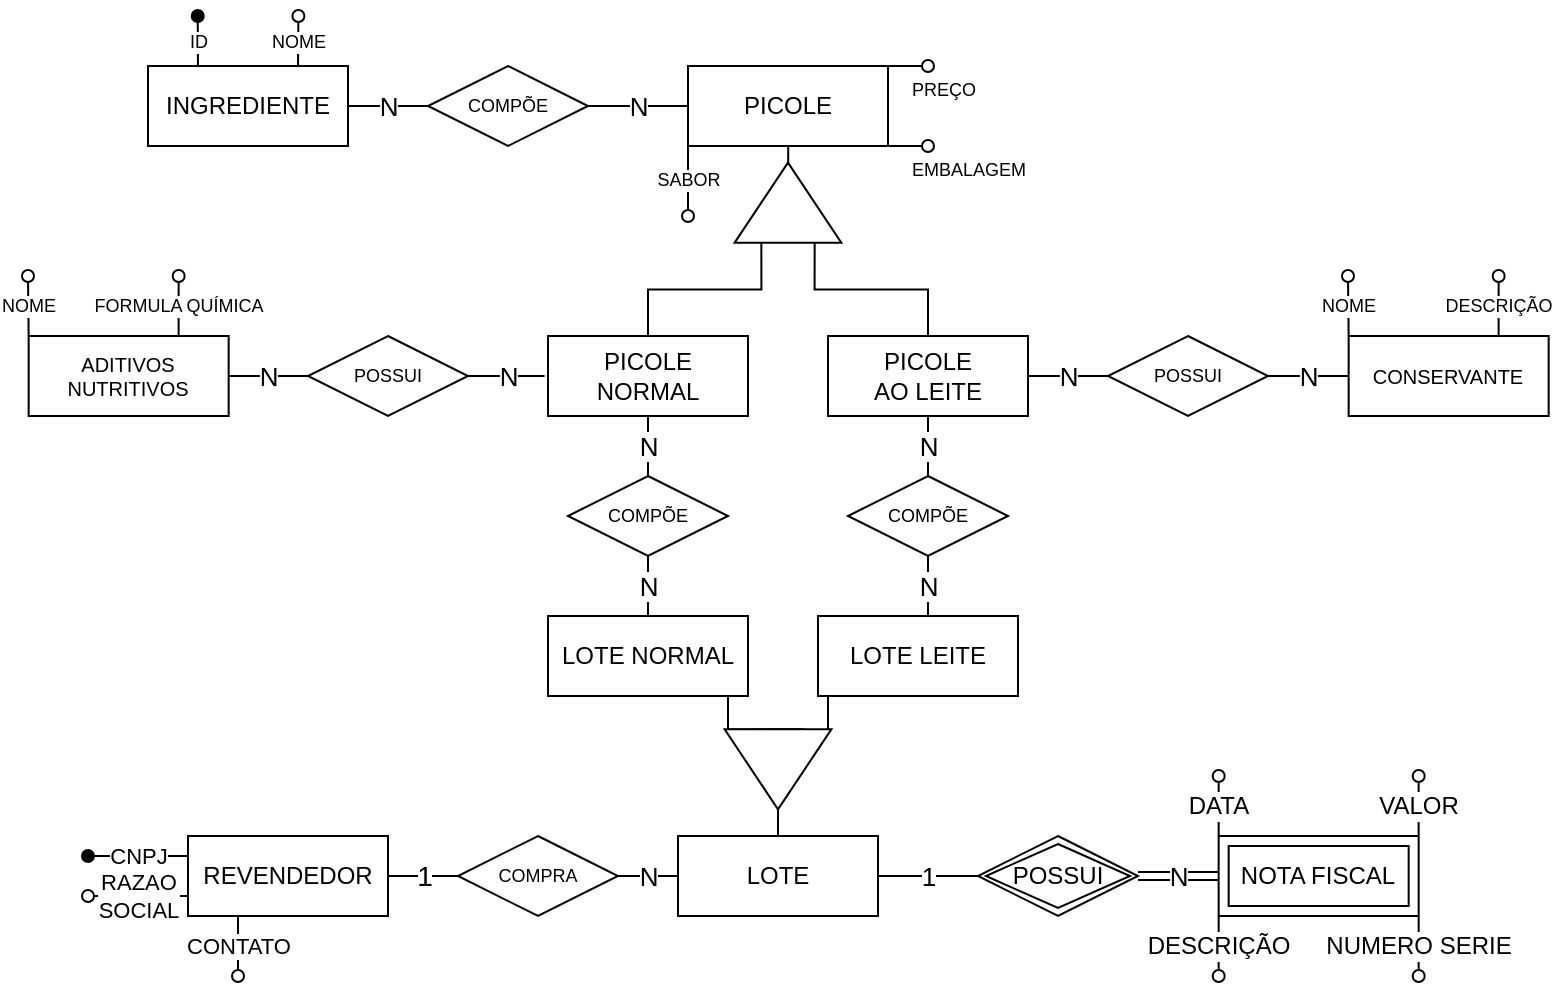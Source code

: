 <mxfile version="14.4.3" type="device"><diagram id="4mW_U4mllwCCYMrtTb7e" name="Página-1"><mxGraphModel dx="774" dy="694" grid="1" gridSize="10" guides="1" tooltips="1" connect="1" arrows="1" fold="1" page="1" pageScale="1" pageWidth="827" pageHeight="1169" math="0" shadow="0"><root><mxCell id="0"/><mxCell id="1" parent="0"/><mxCell id="f0YP1GTBWZzyE04umKrS-4" value="PICOLE&lt;br&gt;NORMAL" style="whiteSpace=wrap;html=1;align=center;" parent="1" vertex="1"><mxGeometry x="280" y="670" width="100" height="40" as="geometry"/></mxCell><mxCell id="Dek26GaDT8S2X4Lu00Ps-14" value="N" style="edgeStyle=orthogonalEdgeStyle;rounded=0;orthogonalLoop=1;jettySize=auto;html=1;endArrow=none;endFill=0;fontSize=13;" parent="1" source="f0YP1GTBWZzyE04umKrS-5" target="Dek26GaDT8S2X4Lu00Ps-13" edge="1"><mxGeometry relative="1" as="geometry"/></mxCell><mxCell id="f0YP1GTBWZzyE04umKrS-5" value="PICOLE&lt;br&gt;AO LEITE" style="whiteSpace=wrap;html=1;align=center;" parent="1" vertex="1"><mxGeometry x="420" y="670" width="100" height="40" as="geometry"/></mxCell><mxCell id="f0YP1GTBWZzyE04umKrS-18" value="N" style="edgeStyle=orthogonalEdgeStyle;rounded=0;orthogonalLoop=1;jettySize=auto;html=1;exitX=0;exitY=0.5;exitDx=0;exitDy=0;entryX=1;entryY=0.5;entryDx=0;entryDy=0;endArrow=none;endFill=0;fontSize=13;" parent="1" source="f0YP1GTBWZzyE04umKrS-17" target="f0YP1GTBWZzyE04umKrS-16" edge="1"><mxGeometry relative="1" as="geometry"/></mxCell><mxCell id="f0YP1GTBWZzyE04umKrS-19" value="N" style="edgeStyle=orthogonalEdgeStyle;rounded=0;orthogonalLoop=1;jettySize=auto;html=1;exitX=1;exitY=0.5;exitDx=0;exitDy=0;entryX=-0.017;entryY=0.508;entryDx=0;entryDy=0;entryPerimeter=0;endArrow=none;endFill=0;fontSize=13;" parent="1" source="f0YP1GTBWZzyE04umKrS-17" target="f0YP1GTBWZzyE04umKrS-4" edge="1"><mxGeometry relative="1" as="geometry"/></mxCell><mxCell id="f0YP1GTBWZzyE04umKrS-17" value="POSSUI" style="shape=rhombus;perimeter=rhombusPerimeter;whiteSpace=wrap;html=1;align=center;fontSize=9;" parent="1" vertex="1"><mxGeometry x="160" y="670" width="80" height="40" as="geometry"/></mxCell><mxCell id="f0YP1GTBWZzyE04umKrS-22" value="" style="group" parent="1" vertex="1" connectable="0"><mxGeometry x="19.997" y="640" width="100.333" height="70" as="geometry"/></mxCell><mxCell id="f0YP1GTBWZzyE04umKrS-20" value="NOME" style="edgeStyle=orthogonalEdgeStyle;rounded=0;orthogonalLoop=1;jettySize=auto;html=1;exitX=0;exitY=0;exitDx=0;exitDy=0;endArrow=oval;endFill=0;fontSize=9;" parent="f0YP1GTBWZzyE04umKrS-22" source="f0YP1GTBWZzyE04umKrS-16" edge="1"><mxGeometry relative="1" as="geometry"><mxPoint as="targetPoint"/></mxGeometry></mxCell><mxCell id="f0YP1GTBWZzyE04umKrS-21" value="FORMULA QUÍMICA" style="edgeStyle=orthogonalEdgeStyle;rounded=0;orthogonalLoop=1;jettySize=auto;html=1;exitX=0.75;exitY=0;exitDx=0;exitDy=0;endArrow=oval;endFill=0;fontSize=9;" parent="f0YP1GTBWZzyE04umKrS-22" source="f0YP1GTBWZzyE04umKrS-16" edge="1"><mxGeometry relative="1" as="geometry"><mxPoint x="75.333" as="targetPoint"/><Array as="points"><mxPoint x="75.333" y="20"/><mxPoint x="75.333" y="20"/></Array></mxGeometry></mxCell><mxCell id="f0YP1GTBWZzyE04umKrS-16" value="&lt;font size=&quot;1&quot;&gt;ADITIVOS&lt;br&gt;NUTRITIVOS&lt;br&gt;&lt;/font&gt;" style="shape=wrap;margin=3;double=1;whiteSpace=wrap;html=1;align=center;fontSize=9;" parent="f0YP1GTBWZzyE04umKrS-22" vertex="1"><mxGeometry x="0.333" y="30" width="100" height="40" as="geometry"/></mxCell><mxCell id="f0YP1GTBWZzyE04umKrS-23" value="" style="group" parent="1" vertex="1" connectable="0"><mxGeometry x="679.997" y="640" width="100.333" height="70" as="geometry"/></mxCell><mxCell id="f0YP1GTBWZzyE04umKrS-24" value="NOME" style="edgeStyle=orthogonalEdgeStyle;rounded=0;orthogonalLoop=1;jettySize=auto;html=1;exitX=0;exitY=0;exitDx=0;exitDy=0;endArrow=oval;endFill=0;fontSize=9;" parent="f0YP1GTBWZzyE04umKrS-23" source="f0YP1GTBWZzyE04umKrS-26" edge="1"><mxGeometry relative="1" as="geometry"><mxPoint as="targetPoint"/></mxGeometry></mxCell><mxCell id="f0YP1GTBWZzyE04umKrS-25" value="DESCRIÇÃO" style="edgeStyle=orthogonalEdgeStyle;rounded=0;orthogonalLoop=1;jettySize=auto;html=1;exitX=0.75;exitY=0;exitDx=0;exitDy=0;endArrow=oval;endFill=0;fontSize=9;" parent="f0YP1GTBWZzyE04umKrS-23" source="f0YP1GTBWZzyE04umKrS-26" edge="1"><mxGeometry relative="1" as="geometry"><mxPoint x="75.333" as="targetPoint"/><Array as="points"><mxPoint x="75.333" y="20"/><mxPoint x="75.333" y="20"/></Array></mxGeometry></mxCell><mxCell id="f0YP1GTBWZzyE04umKrS-26" value="&lt;font size=&quot;1&quot;&gt;CONSERVANTE&lt;br&gt;&lt;/font&gt;" style="shape=wrap;margin=3;double=1;whiteSpace=wrap;html=1;align=center;fontSize=9;" parent="f0YP1GTBWZzyE04umKrS-23" vertex="1"><mxGeometry x="0.333" y="30" width="100" height="40" as="geometry"/></mxCell><mxCell id="f0YP1GTBWZzyE04umKrS-29" value="N" style="edgeStyle=orthogonalEdgeStyle;rounded=0;orthogonalLoop=1;jettySize=auto;html=1;exitX=0;exitY=0.5;exitDx=0;exitDy=0;entryX=1;entryY=0.5;entryDx=0;entryDy=0;endArrow=none;endFill=0;fontSize=13;" parent="1" source="f0YP1GTBWZzyE04umKrS-32" target="f0YP1GTBWZzyE04umKrS-5" edge="1"><mxGeometry relative="1" as="geometry"><mxPoint x="593" y="690" as="sourcePoint"/></mxGeometry></mxCell><mxCell id="f0YP1GTBWZzyE04umKrS-32" value="POSSUI" style="shape=rhombus;perimeter=rhombusPerimeter;whiteSpace=wrap;html=1;align=center;fontSize=9;" parent="1" vertex="1"><mxGeometry x="560" y="670" width="80" height="40" as="geometry"/></mxCell><mxCell id="f0YP1GTBWZzyE04umKrS-33" value="N" style="edgeStyle=orthogonalEdgeStyle;rounded=0;orthogonalLoop=1;jettySize=auto;html=1;endArrow=none;endFill=0;fontSize=13;" parent="1" source="f0YP1GTBWZzyE04umKrS-26" target="f0YP1GTBWZzyE04umKrS-32" edge="1"><mxGeometry relative="1" as="geometry"/></mxCell><mxCell id="f0YP1GTBWZzyE04umKrS-37" value="" style="group" parent="1" vertex="1" connectable="0"><mxGeometry x="80" y="510" width="100" height="65" as="geometry"/></mxCell><mxCell id="f0YP1GTBWZzyE04umKrS-35" value="ID" style="edgeStyle=orthogonalEdgeStyle;rounded=0;orthogonalLoop=1;jettySize=auto;html=1;exitX=0.25;exitY=0;exitDx=0;exitDy=0;endArrow=oval;endFill=1;fontSize=9;" parent="f0YP1GTBWZzyE04umKrS-37" source="f0YP1GTBWZzyE04umKrS-34" edge="1"><mxGeometry relative="1" as="geometry"><mxPoint x="24.862" as="targetPoint"/></mxGeometry></mxCell><mxCell id="f0YP1GTBWZzyE04umKrS-36" value="NOME" style="edgeStyle=orthogonalEdgeStyle;rounded=0;orthogonalLoop=1;jettySize=auto;html=1;exitX=0.75;exitY=0;exitDx=0;exitDy=0;endArrow=oval;endFill=0;fontSize=9;" parent="f0YP1GTBWZzyE04umKrS-37" source="f0YP1GTBWZzyE04umKrS-34" edge="1"><mxGeometry relative="1" as="geometry"><mxPoint x="75.207" as="targetPoint"/></mxGeometry></mxCell><mxCell id="f0YP1GTBWZzyE04umKrS-34" value="INGREDIENTE" style="whiteSpace=wrap;html=1;align=center;" parent="f0YP1GTBWZzyE04umKrS-37" vertex="1"><mxGeometry y="25" width="100" height="40" as="geometry"/></mxCell><mxCell id="f0YP1GTBWZzyE04umKrS-38" value="COMPÕE" style="shape=rhombus;perimeter=rhombusPerimeter;whiteSpace=wrap;html=1;align=center;fontSize=9;" parent="1" vertex="1"><mxGeometry x="220" y="535" width="80" height="40" as="geometry"/></mxCell><mxCell id="f0YP1GTBWZzyE04umKrS-39" value="N" style="edgeStyle=orthogonalEdgeStyle;rounded=0;orthogonalLoop=1;jettySize=auto;html=1;endArrow=none;endFill=0;fontSize=13;" parent="1" source="f0YP1GTBWZzyE04umKrS-34" target="f0YP1GTBWZzyE04umKrS-38" edge="1"><mxGeometry relative="1" as="geometry"/></mxCell><mxCell id="f0YP1GTBWZzyE04umKrS-40" value="N" style="edgeStyle=orthogonalEdgeStyle;rounded=0;orthogonalLoop=1;jettySize=auto;html=1;endArrow=none;endFill=0;fontSize=13;" parent="1" source="f0YP1GTBWZzyE04umKrS-1" target="f0YP1GTBWZzyE04umKrS-38" edge="1"><mxGeometry relative="1" as="geometry"/></mxCell><mxCell id="Dek26GaDT8S2X4Lu00Ps-28" value="N" style="edgeStyle=orthogonalEdgeStyle;rounded=0;orthogonalLoop=1;jettySize=auto;html=1;endArrow=none;endFill=0;fontSize=13;" parent="1" source="f0YP1GTBWZzyE04umKrS-42" target="Dek26GaDT8S2X4Lu00Ps-24" edge="1"><mxGeometry relative="1" as="geometry"/></mxCell><mxCell id="f0YP1GTBWZzyE04umKrS-42" value="LOTE" style="whiteSpace=wrap;html=1;align=center;" parent="1" vertex="1"><mxGeometry x="345" y="920" width="100" height="40" as="geometry"/></mxCell><mxCell id="f0YP1GTBWZzyE04umKrS-46" value="N" style="edgeStyle=orthogonalEdgeStyle;rounded=0;orthogonalLoop=1;jettySize=auto;html=1;endArrow=none;endFill=0;fontSize=13;shape=link;" parent="1" source="f0YP1GTBWZzyE04umKrS-45" target="f0YP1GTBWZzyE04umKrS-44" edge="1"><mxGeometry relative="1" as="geometry"/></mxCell><mxCell id="f0YP1GTBWZzyE04umKrS-47" value="1" style="edgeStyle=orthogonalEdgeStyle;rounded=0;orthogonalLoop=1;jettySize=auto;html=1;endArrow=none;endFill=0;fontSize=13;" parent="1" source="f0YP1GTBWZzyE04umKrS-45" target="f0YP1GTBWZzyE04umKrS-42" edge="1"><mxGeometry relative="1" as="geometry"/></mxCell><mxCell id="f0YP1GTBWZzyE04umKrS-45" value="POSSUI" style="shape=rhombus;double=1;perimeter=rhombusPerimeter;whiteSpace=wrap;html=1;align=center;fillColor=#ffffff;gradientColor=none;fontSize=12;" parent="1" vertex="1"><mxGeometry x="495" y="920" width="80" height="40" as="geometry"/></mxCell><mxCell id="f0YP1GTBWZzyE04umKrS-54" value="" style="group" parent="1" vertex="1" connectable="0"><mxGeometry x="615.33" y="890" width="100" height="100" as="geometry"/></mxCell><mxCell id="f0YP1GTBWZzyE04umKrS-48" value="DATA" style="edgeStyle=orthogonalEdgeStyle;rounded=0;orthogonalLoop=1;jettySize=auto;html=1;exitX=0;exitY=0;exitDx=0;exitDy=0;endArrow=oval;endFill=0;fontSize=12;" parent="f0YP1GTBWZzyE04umKrS-54" source="f0YP1GTBWZzyE04umKrS-44" edge="1"><mxGeometry relative="1" as="geometry"><mxPoint as="targetPoint"/></mxGeometry></mxCell><mxCell id="f0YP1GTBWZzyE04umKrS-49" value="VALOR" style="edgeStyle=orthogonalEdgeStyle;rounded=0;orthogonalLoop=1;jettySize=auto;html=1;exitX=1;exitY=0;exitDx=0;exitDy=0;endArrow=oval;endFill=0;fontSize=12;" parent="f0YP1GTBWZzyE04umKrS-54" source="f0YP1GTBWZzyE04umKrS-44" edge="1"><mxGeometry relative="1" as="geometry"><mxPoint x="100" as="targetPoint"/><Array as="points"><mxPoint x="100" y="20"/><mxPoint x="100" y="20"/></Array></mxGeometry></mxCell><mxCell id="f0YP1GTBWZzyE04umKrS-51" value="DESCRIÇÃO" style="edgeStyle=orthogonalEdgeStyle;rounded=0;orthogonalLoop=1;jettySize=auto;html=1;exitX=0;exitY=1;exitDx=0;exitDy=0;endArrow=oval;endFill=0;fontSize=12;" parent="f0YP1GTBWZzyE04umKrS-54" source="f0YP1GTBWZzyE04umKrS-44" edge="1"><mxGeometry relative="1" as="geometry"><mxPoint y="100" as="targetPoint"/></mxGeometry></mxCell><mxCell id="f0YP1GTBWZzyE04umKrS-53" value="NUMERO SERIE" style="edgeStyle=orthogonalEdgeStyle;rounded=0;orthogonalLoop=1;jettySize=auto;html=1;exitX=1;exitY=1;exitDx=0;exitDy=0;endArrow=oval;endFill=0;fontSize=12;" parent="f0YP1GTBWZzyE04umKrS-54" source="f0YP1GTBWZzyE04umKrS-44" edge="1"><mxGeometry relative="1" as="geometry"><mxPoint x="100" y="100" as="targetPoint"/></mxGeometry></mxCell><mxCell id="f0YP1GTBWZzyE04umKrS-44" value="NOTA FISCAL" style="shape=ext;margin=3;double=1;whiteSpace=wrap;html=1;align=center;fillColor=#ffffff;gradientColor=none;fontSize=12;" parent="f0YP1GTBWZzyE04umKrS-54" vertex="1"><mxGeometry y="30" width="100" height="40" as="geometry"/></mxCell><mxCell id="Ok9s38gj_FtB4cSaYFXF-5" style="edgeStyle=orthogonalEdgeStyle;rounded=0;orthogonalLoop=1;jettySize=auto;html=1;exitX=0;exitY=0.25;exitDx=0;exitDy=0;entryX=0.5;entryY=0;entryDx=0;entryDy=0;endArrow=none;endFill=0;" parent="1" source="Ok9s38gj_FtB4cSaYFXF-3" target="f0YP1GTBWZzyE04umKrS-4" edge="1"><mxGeometry relative="1" as="geometry"/></mxCell><mxCell id="Ok9s38gj_FtB4cSaYFXF-6" style="edgeStyle=orthogonalEdgeStyle;rounded=0;orthogonalLoop=1;jettySize=auto;html=1;exitX=0;exitY=0.75;exitDx=0;exitDy=0;entryX=0.5;entryY=0;entryDx=0;entryDy=0;endArrow=none;endFill=0;" parent="1" source="Ok9s38gj_FtB4cSaYFXF-3" target="f0YP1GTBWZzyE04umKrS-5" edge="1"><mxGeometry relative="1" as="geometry"/></mxCell><mxCell id="Dek26GaDT8S2X4Lu00Ps-2" value="" style="edgeStyle=orthogonalEdgeStyle;rounded=0;orthogonalLoop=1;jettySize=auto;html=1;endArrow=none;endFill=0;" parent="1" source="Dek26GaDT8S2X4Lu00Ps-1" edge="1"><mxGeometry relative="1" as="geometry"><mxPoint x="395" y="910" as="targetPoint"/><Array as="points"><mxPoint x="395" y="920"/><mxPoint x="395" y="920"/></Array></mxGeometry></mxCell><mxCell id="Dek26GaDT8S2X4Lu00Ps-6" style="edgeStyle=orthogonalEdgeStyle;rounded=0;orthogonalLoop=1;jettySize=auto;html=1;exitX=0;exitY=0.25;exitDx=0;exitDy=0;entryX=1;entryY=0;entryDx=0;entryDy=0;endArrow=none;endFill=0;" parent="1" source="Dek26GaDT8S2X4Lu00Ps-1" target="Dek26GaDT8S2X4Lu00Ps-4" edge="1"><mxGeometry relative="1" as="geometry"><Array as="points"><mxPoint x="370" y="867"/></Array></mxGeometry></mxCell><mxCell id="Dek26GaDT8S2X4Lu00Ps-1" value="" style="triangle;whiteSpace=wrap;html=1;rotation=90;" parent="1" vertex="1"><mxGeometry x="375" y="860" width="40" height="53.33" as="geometry"/></mxCell><mxCell id="Dek26GaDT8S2X4Lu00Ps-11" style="edgeStyle=orthogonalEdgeStyle;rounded=0;orthogonalLoop=1;jettySize=auto;html=1;exitX=0;exitY=1;exitDx=0;exitDy=0;entryX=0;entryY=0.031;entryDx=0;entryDy=0;entryPerimeter=0;endArrow=none;endFill=0;" parent="1" source="Dek26GaDT8S2X4Lu00Ps-3" target="Dek26GaDT8S2X4Lu00Ps-1" edge="1"><mxGeometry relative="1" as="geometry"/></mxCell><mxCell id="Dek26GaDT8S2X4Lu00Ps-15" value="N" style="edgeStyle=orthogonalEdgeStyle;rounded=0;orthogonalLoop=1;jettySize=auto;html=1;endArrow=none;endFill=0;fontSize=13;" parent="1" source="Dek26GaDT8S2X4Lu00Ps-3" target="Dek26GaDT8S2X4Lu00Ps-13" edge="1"><mxGeometry relative="1" as="geometry"><Array as="points"><mxPoint x="470" y="800"/><mxPoint x="470" y="800"/></Array></mxGeometry></mxCell><mxCell id="Dek26GaDT8S2X4Lu00Ps-3" value="LOTE LEITE" style="whiteSpace=wrap;html=1;align=center;" parent="1" vertex="1"><mxGeometry x="415" y="810" width="100" height="40" as="geometry"/></mxCell><mxCell id="Dek26GaDT8S2X4Lu00Ps-4" value="LOTE NORMAL" style="whiteSpace=wrap;html=1;align=center;" parent="1" vertex="1"><mxGeometry x="280" y="810" width="100" height="40" as="geometry"/></mxCell><mxCell id="Dek26GaDT8S2X4Lu00Ps-16" value="N" style="edgeStyle=orthogonalEdgeStyle;rounded=0;orthogonalLoop=1;jettySize=auto;html=1;exitX=0.5;exitY=0;exitDx=0;exitDy=0;entryX=0.5;entryY=1;entryDx=0;entryDy=0;endArrow=none;endFill=0;fontSize=13;" parent="1" source="Dek26GaDT8S2X4Lu00Ps-12" target="f0YP1GTBWZzyE04umKrS-4" edge="1"><mxGeometry relative="1" as="geometry"/></mxCell><mxCell id="Dek26GaDT8S2X4Lu00Ps-17" value="N" style="edgeStyle=orthogonalEdgeStyle;rounded=0;orthogonalLoop=1;jettySize=auto;html=1;exitX=0.5;exitY=1;exitDx=0;exitDy=0;entryX=0.5;entryY=0;entryDx=0;entryDy=0;endArrow=none;endFill=0;fontSize=13;" parent="1" source="Dek26GaDT8S2X4Lu00Ps-12" target="Dek26GaDT8S2X4Lu00Ps-4" edge="1"><mxGeometry relative="1" as="geometry"><Array as="points"><mxPoint x="330" y="800"/><mxPoint x="330" y="800"/></Array></mxGeometry></mxCell><mxCell id="Dek26GaDT8S2X4Lu00Ps-12" value="COMPÕE" style="shape=rhombus;perimeter=rhombusPerimeter;whiteSpace=wrap;html=1;align=center;fontSize=9;" parent="1" vertex="1"><mxGeometry x="290" y="740" width="80" height="40" as="geometry"/></mxCell><mxCell id="Dek26GaDT8S2X4Lu00Ps-13" value="COMPÕE" style="shape=rhombus;perimeter=rhombusPerimeter;whiteSpace=wrap;html=1;align=center;fontSize=9;" parent="1" vertex="1"><mxGeometry x="430" y="740" width="80" height="40" as="geometry"/></mxCell><mxCell id="Dek26GaDT8S2X4Lu00Ps-23" value="" style="group" parent="1" vertex="1" connectable="0"><mxGeometry x="50" y="920" width="150" height="70" as="geometry"/></mxCell><mxCell id="Dek26GaDT8S2X4Lu00Ps-19" value="CNPJ" style="edgeStyle=orthogonalEdgeStyle;rounded=0;orthogonalLoop=1;jettySize=auto;html=1;exitX=0;exitY=0.25;exitDx=0;exitDy=0;endArrow=oval;endFill=1;" parent="Dek26GaDT8S2X4Lu00Ps-23" source="Dek26GaDT8S2X4Lu00Ps-18" edge="1"><mxGeometry as="geometry"><mxPoint y="10" as="targetPoint"/></mxGeometry></mxCell><mxCell id="Dek26GaDT8S2X4Lu00Ps-20" value="RAZAO&lt;br&gt;SOCIAL" style="edgeStyle=orthogonalEdgeStyle;rounded=0;orthogonalLoop=1;jettySize=auto;html=1;exitX=0;exitY=0.75;exitDx=0;exitDy=0;endArrow=oval;endFill=0;" parent="Dek26GaDT8S2X4Lu00Ps-23" source="Dek26GaDT8S2X4Lu00Ps-18" edge="1"><mxGeometry as="geometry"><mxPoint y="30" as="targetPoint"/></mxGeometry></mxCell><mxCell id="Dek26GaDT8S2X4Lu00Ps-22" value="CONTATO" style="edgeStyle=orthogonalEdgeStyle;rounded=0;orthogonalLoop=1;jettySize=auto;html=1;exitX=0.25;exitY=1;exitDx=0;exitDy=0;endArrow=oval;endFill=0;" parent="Dek26GaDT8S2X4Lu00Ps-23" source="Dek26GaDT8S2X4Lu00Ps-18" edge="1"><mxGeometry relative="1" as="geometry"><mxPoint x="75" y="70" as="targetPoint"/></mxGeometry></mxCell><mxCell id="Dek26GaDT8S2X4Lu00Ps-18" value="REVENDEDOR" style="whiteSpace=wrap;html=1;align=center;" parent="Dek26GaDT8S2X4Lu00Ps-23" vertex="1"><mxGeometry x="50" width="100" height="40" as="geometry"/></mxCell><mxCell id="Dek26GaDT8S2X4Lu00Ps-24" value="COMPRA" style="shape=rhombus;perimeter=rhombusPerimeter;whiteSpace=wrap;html=1;align=center;fontSize=9;" parent="1" vertex="1"><mxGeometry x="235" y="920" width="80" height="40" as="geometry"/></mxCell><mxCell id="Dek26GaDT8S2X4Lu00Ps-27" value="1" style="edgeStyle=orthogonalEdgeStyle;rounded=0;orthogonalLoop=1;jettySize=auto;html=1;endArrow=none;endFill=0;fontSize=14;" parent="1" source="Dek26GaDT8S2X4Lu00Ps-18" target="Dek26GaDT8S2X4Lu00Ps-24" edge="1"><mxGeometry relative="1" as="geometry"/></mxCell><mxCell id="Ok9s38gj_FtB4cSaYFXF-3" value="" style="triangle;whiteSpace=wrap;html=1;rotation=-90;" parent="1" vertex="1"><mxGeometry x="380" y="576.67" width="40" height="53.33" as="geometry"/></mxCell><mxCell id="Ok9s38gj_FtB4cSaYFXF-4" value="" style="edgeStyle=orthogonalEdgeStyle;rounded=0;orthogonalLoop=1;jettySize=auto;html=1;endArrow=none;endFill=0;entryX=0.973;entryY=0.502;entryDx=0;entryDy=0;entryPerimeter=0;" parent="1" source="f0YP1GTBWZzyE04umKrS-1" target="Ok9s38gj_FtB4cSaYFXF-3" edge="1"><mxGeometry x="350" y="505" as="geometry"><Array as="points"><mxPoint x="400" y="562"/><mxPoint x="400" y="562"/></Array></mxGeometry></mxCell><mxCell id="Dek26GaDT8S2X4Lu00Ps-30" value="" style="group" parent="1" vertex="1" connectable="0"><mxGeometry x="350" y="535" width="110" height="74.99" as="geometry"/></mxCell><mxCell id="f0YP1GTBWZzyE04umKrS-8" value="SABOR" style="edgeStyle=orthogonalEdgeStyle;rounded=0;orthogonalLoop=1;jettySize=auto;html=1;exitX=0;exitY=1;exitDx=0;exitDy=0;endArrow=oval;endFill=0;fontSize=9;" parent="Dek26GaDT8S2X4Lu00Ps-30" source="f0YP1GTBWZzyE04umKrS-1" edge="1"><mxGeometry as="geometry"><mxPoint y="74.99" as="targetPoint"/></mxGeometry></mxCell><mxCell id="f0YP1GTBWZzyE04umKrS-9" value="PREÇO" style="edgeStyle=orthogonalEdgeStyle;rounded=0;orthogonalLoop=1;jettySize=auto;html=1;exitX=1;exitY=0;exitDx=0;exitDy=0;endArrow=oval;endFill=0;fontSize=9;labelPosition=right;verticalLabelPosition=bottom;align=left;verticalAlign=top;" parent="Dek26GaDT8S2X4Lu00Ps-30" source="f0YP1GTBWZzyE04umKrS-1" edge="1"><mxGeometry as="geometry"><mxPoint x="120" y="-0.01" as="targetPoint"/><Array as="points"><mxPoint x="110"/><mxPoint x="110"/></Array></mxGeometry></mxCell><mxCell id="f0YP1GTBWZzyE04umKrS-10" value="EMBALAGEM" style="edgeStyle=orthogonalEdgeStyle;rounded=0;orthogonalLoop=1;jettySize=auto;html=1;exitX=1;exitY=1;exitDx=0;exitDy=0;endArrow=oval;endFill=0;fontSize=9;labelPosition=right;verticalLabelPosition=bottom;align=left;verticalAlign=top;" parent="Dek26GaDT8S2X4Lu00Ps-30" source="f0YP1GTBWZzyE04umKrS-1" edge="1"><mxGeometry as="geometry"><mxPoint x="120" y="39.99" as="targetPoint"/><Array as="points"><mxPoint x="110" y="40"/><mxPoint x="110" y="40"/></Array></mxGeometry></mxCell><mxCell id="f0YP1GTBWZzyE04umKrS-1" value="PICOLE" style="whiteSpace=wrap;html=1;align=center;" parent="Dek26GaDT8S2X4Lu00Ps-30" vertex="1"><mxGeometry width="100" height="40" as="geometry"/></mxCell></root></mxGraphModel></diagram></mxfile>